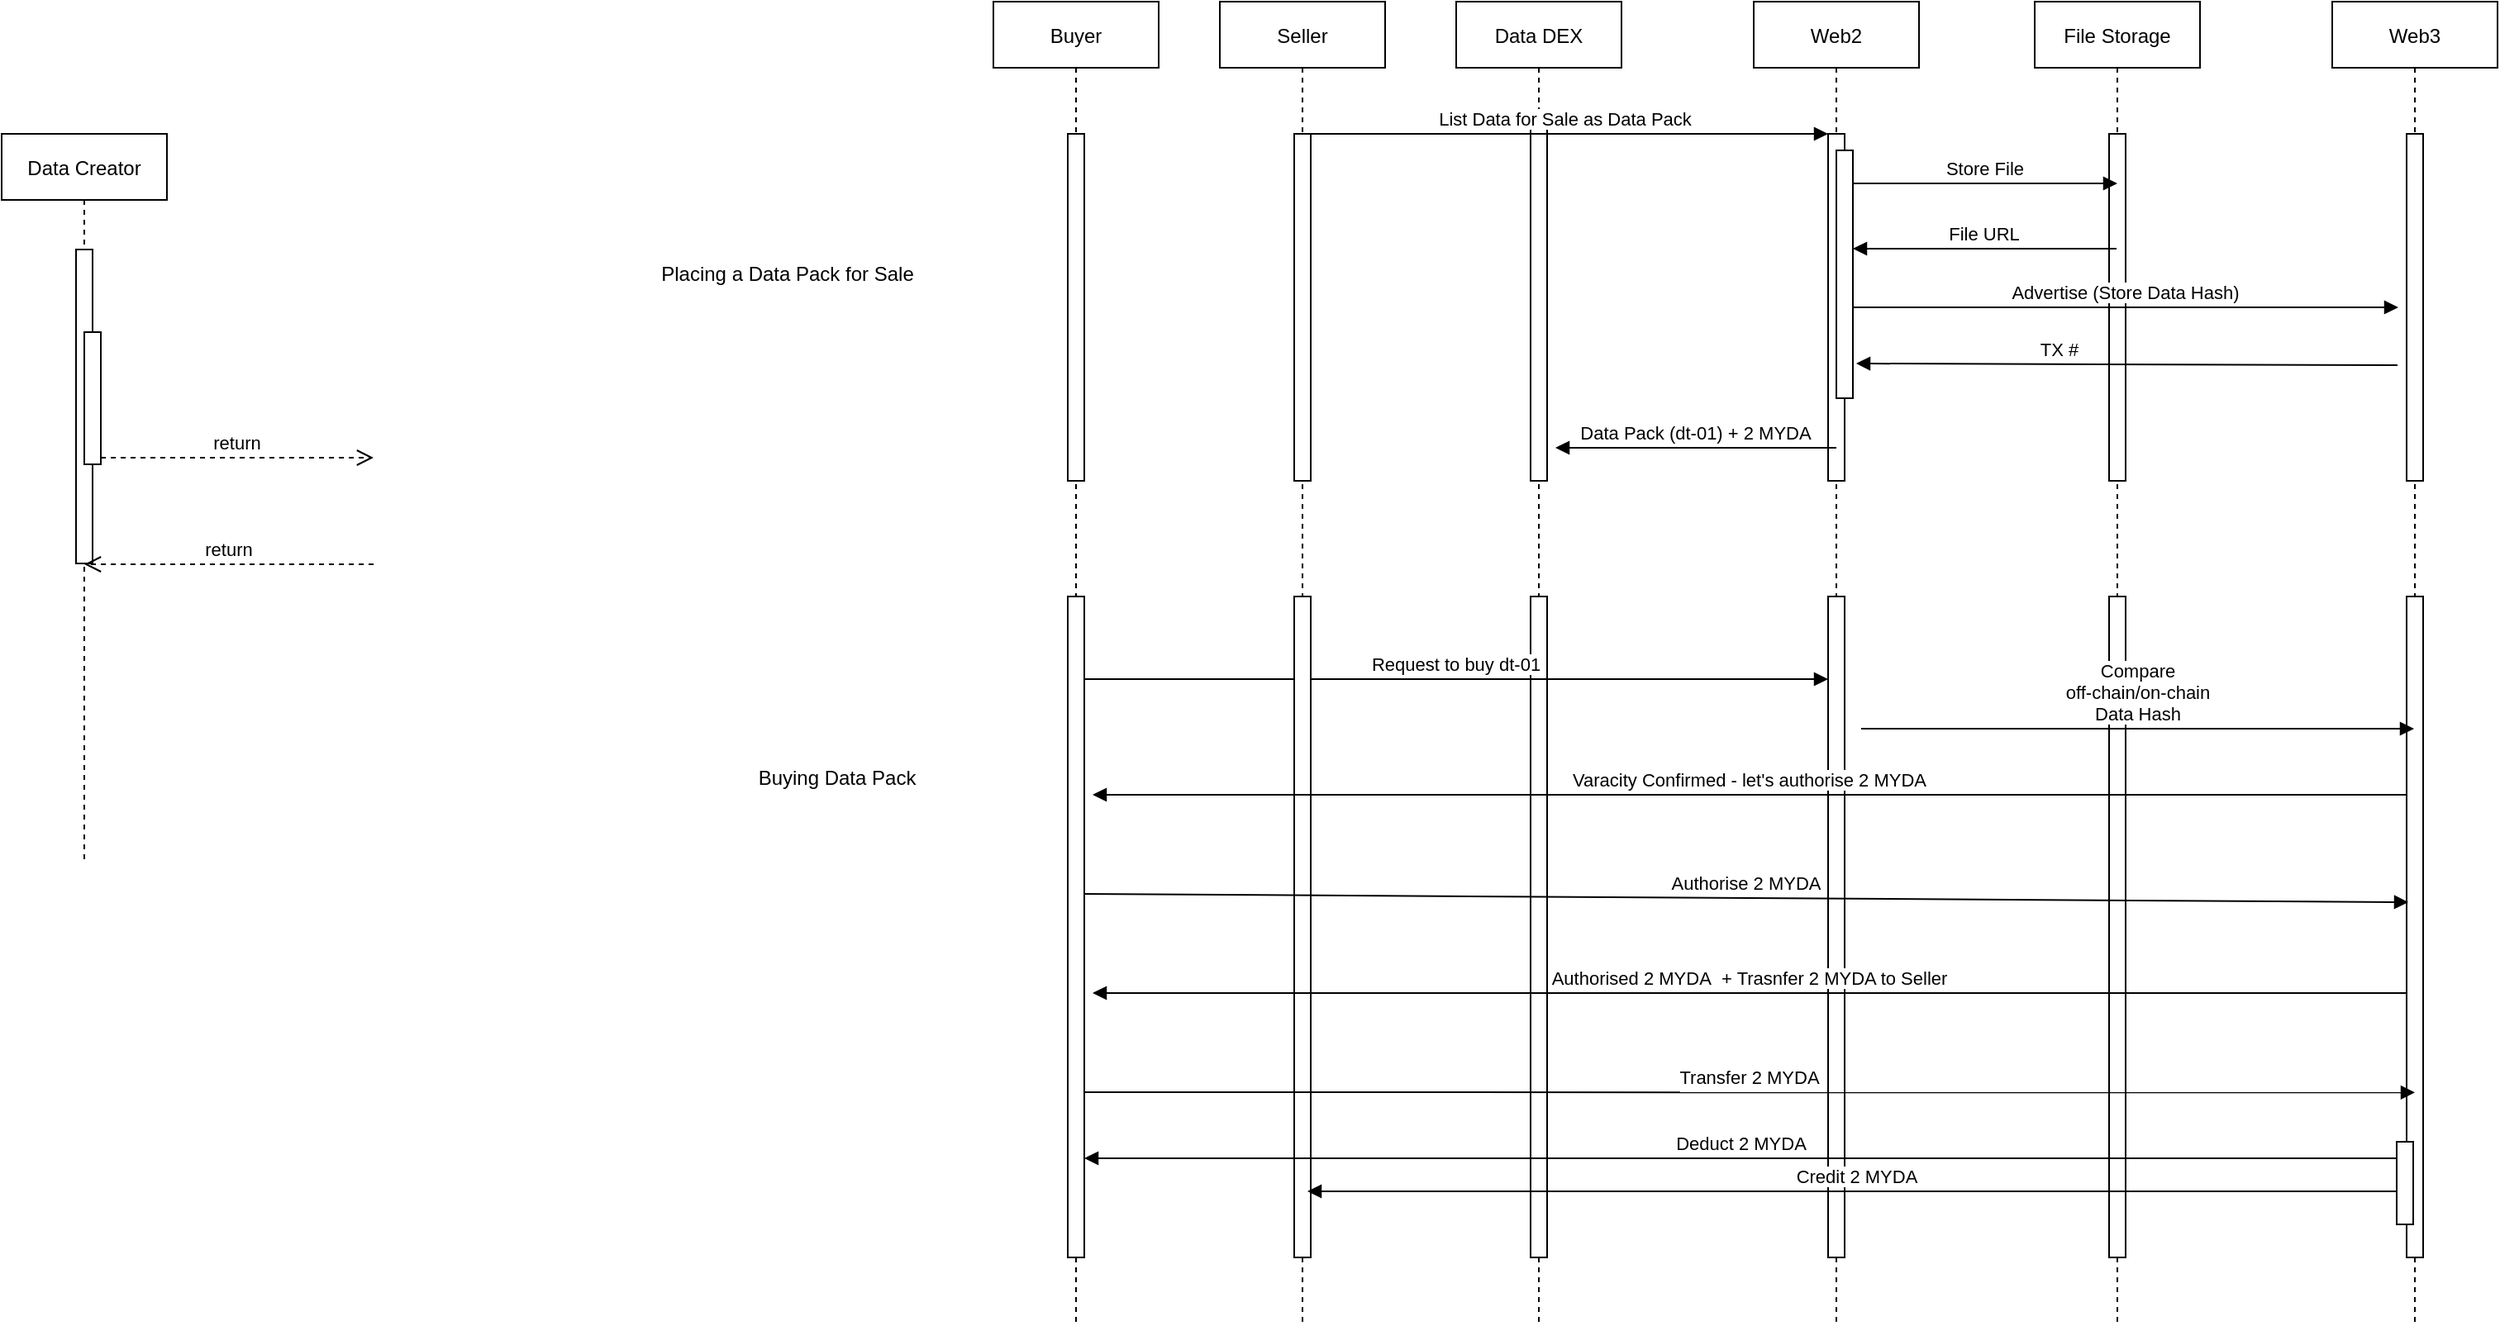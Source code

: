 <mxfile version="14.9.4" type="github">
  <diagram id="kgpKYQtTHZ0yAKxKKP6v" name="Page-1">
    <mxGraphModel dx="2276" dy="771" grid="1" gridSize="10" guides="1" tooltips="1" connect="1" arrows="1" fold="1" page="1" pageScale="1" pageWidth="850" pageHeight="1100" math="0" shadow="0">
      <root>
        <mxCell id="0" />
        <mxCell id="1" parent="0" />
        <mxCell id="3nuBFxr9cyL0pnOWT2aG-1" value="Data DEX" style="shape=umlLifeline;perimeter=lifelinePerimeter;container=1;collapsible=0;recursiveResize=0;rounded=0;shadow=0;strokeWidth=1;" parent="1" vertex="1">
          <mxGeometry x="120" y="80" width="100" height="800" as="geometry" />
        </mxCell>
        <mxCell id="3nuBFxr9cyL0pnOWT2aG-2" value="" style="points=[];perimeter=orthogonalPerimeter;rounded=0;shadow=0;strokeWidth=1;" parent="3nuBFxr9cyL0pnOWT2aG-1" vertex="1">
          <mxGeometry x="45" y="70" width="10" height="220" as="geometry" />
        </mxCell>
        <mxCell id="3nuBFxr9cyL0pnOWT2aG-5" value="Web2" style="shape=umlLifeline;perimeter=lifelinePerimeter;container=1;collapsible=0;recursiveResize=0;rounded=0;shadow=0;strokeWidth=1;" parent="1" vertex="1">
          <mxGeometry x="300" y="80" width="100" height="800" as="geometry" />
        </mxCell>
        <mxCell id="3nuBFxr9cyL0pnOWT2aG-6" value="" style="points=[];perimeter=orthogonalPerimeter;rounded=0;shadow=0;strokeWidth=1;" parent="3nuBFxr9cyL0pnOWT2aG-5" vertex="1">
          <mxGeometry x="45" y="80" width="10" height="210" as="geometry" />
        </mxCell>
        <mxCell id="3nuBFxr9cyL0pnOWT2aG-8" value="List Data for Sale as Data Pack" style="verticalAlign=bottom;endArrow=block;entryX=0;entryY=0;shadow=0;strokeWidth=1;" parent="1" source="1JZwEOz0w4YKWxdGUJ9g-25" target="3nuBFxr9cyL0pnOWT2aG-6" edge="1">
          <mxGeometry relative="1" as="geometry">
            <mxPoint x="275" y="160" as="sourcePoint" />
          </mxGeometry>
        </mxCell>
        <mxCell id="1JZwEOz0w4YKWxdGUJ9g-1" value="Web3" style="shape=umlLifeline;perimeter=lifelinePerimeter;container=1;collapsible=0;recursiveResize=0;rounded=0;shadow=0;strokeWidth=1;" vertex="1" parent="1">
          <mxGeometry x="650" y="80" width="100" height="800" as="geometry" />
        </mxCell>
        <mxCell id="1JZwEOz0w4YKWxdGUJ9g-2" value="" style="points=[];perimeter=orthogonalPerimeter;rounded=0;shadow=0;strokeWidth=1;" vertex="1" parent="1JZwEOz0w4YKWxdGUJ9g-1">
          <mxGeometry x="45" y="80" width="10" height="210" as="geometry" />
        </mxCell>
        <mxCell id="1JZwEOz0w4YKWxdGUJ9g-3" value="File Storage" style="shape=umlLifeline;perimeter=lifelinePerimeter;container=1;collapsible=0;recursiveResize=0;rounded=0;shadow=0;strokeWidth=1;" vertex="1" parent="1">
          <mxGeometry x="470" y="80" width="100" height="800" as="geometry" />
        </mxCell>
        <mxCell id="1JZwEOz0w4YKWxdGUJ9g-4" value="" style="points=[];perimeter=orthogonalPerimeter;rounded=0;shadow=0;strokeWidth=1;" vertex="1" parent="1JZwEOz0w4YKWxdGUJ9g-3">
          <mxGeometry x="45" y="80" width="10" height="210" as="geometry" />
        </mxCell>
        <mxCell id="1JZwEOz0w4YKWxdGUJ9g-5" value="Store File" style="verticalAlign=bottom;endArrow=block;shadow=0;strokeWidth=1;" edge="1" parent="1">
          <mxGeometry relative="1" as="geometry">
            <mxPoint x="360" y="190.0" as="sourcePoint" />
            <mxPoint x="520" y="190" as="targetPoint" />
          </mxGeometry>
        </mxCell>
        <mxCell id="1JZwEOz0w4YKWxdGUJ9g-6" value="File URL" style="verticalAlign=bottom;endArrow=block;entryX=1;entryY=0;shadow=0;strokeWidth=1;" edge="1" parent="1" source="1JZwEOz0w4YKWxdGUJ9g-3">
          <mxGeometry relative="1" as="geometry">
            <mxPoint x="500" y="230" as="sourcePoint" />
            <mxPoint x="360" y="229.5" as="targetPoint" />
          </mxGeometry>
        </mxCell>
        <mxCell id="1JZwEOz0w4YKWxdGUJ9g-7" value="" style="points=[];perimeter=orthogonalPerimeter;rounded=0;shadow=0;strokeWidth=1;" vertex="1" parent="1">
          <mxGeometry x="350" y="170" width="10" height="150" as="geometry" />
        </mxCell>
        <mxCell id="1JZwEOz0w4YKWxdGUJ9g-8" value="Advertise (Store Data Hash)" style="verticalAlign=bottom;endArrow=block;shadow=0;strokeWidth=1;" edge="1" parent="1">
          <mxGeometry relative="1" as="geometry">
            <mxPoint x="360" y="265.0" as="sourcePoint" />
            <mxPoint x="690" y="265" as="targetPoint" />
          </mxGeometry>
        </mxCell>
        <mxCell id="1JZwEOz0w4YKWxdGUJ9g-10" value="TX #" style="verticalAlign=bottom;endArrow=block;entryX=1.2;entryY=0.86;shadow=0;strokeWidth=1;entryDx=0;entryDy=0;entryPerimeter=0;" edge="1" parent="1" target="1JZwEOz0w4YKWxdGUJ9g-7">
          <mxGeometry x="0.248" relative="1" as="geometry">
            <mxPoint x="689.5" y="300" as="sourcePoint" />
            <mxPoint x="530" y="300" as="targetPoint" />
            <mxPoint as="offset" />
          </mxGeometry>
        </mxCell>
        <mxCell id="1JZwEOz0w4YKWxdGUJ9g-11" value="Data Creator" style="shape=umlLifeline;perimeter=lifelinePerimeter;container=1;collapsible=0;recursiveResize=0;rounded=0;shadow=0;strokeWidth=1;" vertex="1" parent="1">
          <mxGeometry x="-760" y="160" width="100" height="440" as="geometry" />
        </mxCell>
        <mxCell id="1JZwEOz0w4YKWxdGUJ9g-12" value="" style="points=[];perimeter=orthogonalPerimeter;rounded=0;shadow=0;strokeWidth=1;" vertex="1" parent="1JZwEOz0w4YKWxdGUJ9g-11">
          <mxGeometry x="45" y="70" width="10" height="190" as="geometry" />
        </mxCell>
        <mxCell id="1JZwEOz0w4YKWxdGUJ9g-13" value="" style="points=[];perimeter=orthogonalPerimeter;rounded=0;shadow=0;strokeWidth=1;" vertex="1" parent="1JZwEOz0w4YKWxdGUJ9g-11">
          <mxGeometry x="50" y="120" width="10" height="80" as="geometry" />
        </mxCell>
        <mxCell id="1JZwEOz0w4YKWxdGUJ9g-14" value="return" style="verticalAlign=bottom;endArrow=open;dashed=1;endSize=8;exitX=0;exitY=0.95;shadow=0;strokeWidth=1;" edge="1" parent="1" target="1JZwEOz0w4YKWxdGUJ9g-11">
          <mxGeometry relative="1" as="geometry">
            <mxPoint x="-605" y="316" as="targetPoint" />
            <mxPoint x="-535" y="420.5" as="sourcePoint" />
          </mxGeometry>
        </mxCell>
        <mxCell id="1JZwEOz0w4YKWxdGUJ9g-15" value="return" style="verticalAlign=bottom;endArrow=open;dashed=1;endSize=8;exitX=1;exitY=0.95;shadow=0;strokeWidth=1;" edge="1" parent="1" source="1JZwEOz0w4YKWxdGUJ9g-13">
          <mxGeometry relative="1" as="geometry">
            <mxPoint x="-535" y="356" as="targetPoint" />
          </mxGeometry>
        </mxCell>
        <mxCell id="1JZwEOz0w4YKWxdGUJ9g-16" value="Data Pack (dt-01) + 2 MYDA" style="verticalAlign=bottom;endArrow=block;shadow=0;strokeWidth=1;" edge="1" parent="1">
          <mxGeometry relative="1" as="geometry">
            <mxPoint x="350" y="350" as="sourcePoint" />
            <mxPoint x="180" y="350" as="targetPoint" />
          </mxGeometry>
        </mxCell>
        <mxCell id="1JZwEOz0w4YKWxdGUJ9g-17" value="Placing a Data Pack for Sale" style="text;html=1;align=center;verticalAlign=middle;resizable=0;points=[];autosize=1;strokeColor=none;" vertex="1" parent="1">
          <mxGeometry x="-370" y="235" width="170" height="20" as="geometry" />
        </mxCell>
        <mxCell id="1JZwEOz0w4YKWxdGUJ9g-18" value="Buying Data Pack" style="text;html=1;align=center;verticalAlign=middle;resizable=0;points=[];autosize=1;strokeColor=none;" vertex="1" parent="1">
          <mxGeometry x="-310" y="540" width="110" height="20" as="geometry" />
        </mxCell>
        <mxCell id="1JZwEOz0w4YKWxdGUJ9g-19" value="" style="points=[];perimeter=orthogonalPerimeter;rounded=0;shadow=0;strokeWidth=1;" vertex="1" parent="1">
          <mxGeometry x="345" y="440" width="10" height="400" as="geometry" />
        </mxCell>
        <mxCell id="1JZwEOz0w4YKWxdGUJ9g-21" value="" style="points=[];perimeter=orthogonalPerimeter;rounded=0;shadow=0;strokeWidth=1;" vertex="1" parent="1">
          <mxGeometry x="165" y="440" width="10" height="400" as="geometry" />
        </mxCell>
        <mxCell id="1JZwEOz0w4YKWxdGUJ9g-22" value="" style="points=[];perimeter=orthogonalPerimeter;rounded=0;shadow=0;strokeWidth=1;" vertex="1" parent="1">
          <mxGeometry x="515" y="440" width="10" height="400" as="geometry" />
        </mxCell>
        <mxCell id="1JZwEOz0w4YKWxdGUJ9g-23" value="" style="points=[];perimeter=orthogonalPerimeter;rounded=0;shadow=0;strokeWidth=1;" vertex="1" parent="1">
          <mxGeometry x="695" y="440" width="10" height="400" as="geometry" />
        </mxCell>
        <mxCell id="1JZwEOz0w4YKWxdGUJ9g-24" value="Request to buy dt-01" style="verticalAlign=bottom;endArrow=block;entryX=0;entryY=0;shadow=0;strokeWidth=1;" edge="1" parent="1" source="1JZwEOz0w4YKWxdGUJ9g-32">
          <mxGeometry relative="1" as="geometry">
            <mxPoint x="175" y="490.0" as="sourcePoint" />
            <mxPoint x="345" y="490.0" as="targetPoint" />
          </mxGeometry>
        </mxCell>
        <mxCell id="1JZwEOz0w4YKWxdGUJ9g-25" value="Seller" style="shape=umlLifeline;perimeter=lifelinePerimeter;container=1;collapsible=0;recursiveResize=0;rounded=0;shadow=0;strokeWidth=1;" vertex="1" parent="1">
          <mxGeometry x="-23" y="80" width="100" height="800" as="geometry" />
        </mxCell>
        <mxCell id="1JZwEOz0w4YKWxdGUJ9g-26" value="" style="points=[];perimeter=orthogonalPerimeter;rounded=0;shadow=0;strokeWidth=1;" vertex="1" parent="1JZwEOz0w4YKWxdGUJ9g-25">
          <mxGeometry x="45" y="80" width="10" height="210" as="geometry" />
        </mxCell>
        <mxCell id="1JZwEOz0w4YKWxdGUJ9g-27" value="" style="points=[];perimeter=orthogonalPerimeter;rounded=0;shadow=0;strokeWidth=1;" vertex="1" parent="1">
          <mxGeometry x="22" y="440" width="10" height="400" as="geometry" />
        </mxCell>
        <mxCell id="1JZwEOz0w4YKWxdGUJ9g-30" value="Buyer" style="shape=umlLifeline;perimeter=lifelinePerimeter;container=1;collapsible=0;recursiveResize=0;rounded=0;shadow=0;strokeWidth=1;" vertex="1" parent="1">
          <mxGeometry x="-160" y="80" width="100" height="800" as="geometry" />
        </mxCell>
        <mxCell id="1JZwEOz0w4YKWxdGUJ9g-31" value="" style="points=[];perimeter=orthogonalPerimeter;rounded=0;shadow=0;strokeWidth=1;" vertex="1" parent="1JZwEOz0w4YKWxdGUJ9g-30">
          <mxGeometry x="45" y="80" width="10" height="210" as="geometry" />
        </mxCell>
        <mxCell id="1JZwEOz0w4YKWxdGUJ9g-32" value="" style="points=[];perimeter=orthogonalPerimeter;rounded=0;shadow=0;strokeWidth=1;" vertex="1" parent="1">
          <mxGeometry x="-115" y="440" width="10" height="400" as="geometry" />
        </mxCell>
        <mxCell id="1JZwEOz0w4YKWxdGUJ9g-34" value="Compare &#xa;off-chain/on-chain &#xa;Data Hash" style="verticalAlign=bottom;endArrow=block;shadow=0;strokeWidth=1;" edge="1" parent="1" target="1JZwEOz0w4YKWxdGUJ9g-1">
          <mxGeometry relative="1" as="geometry">
            <mxPoint x="365" y="520.0" as="sourcePoint" />
            <mxPoint x="525" y="520" as="targetPoint" />
          </mxGeometry>
        </mxCell>
        <mxCell id="1JZwEOz0w4YKWxdGUJ9g-35" value="Varacity Confirmed - let&#39;s authorise 2 MYDA" style="verticalAlign=bottom;endArrow=block;shadow=0;strokeWidth=1;" edge="1" parent="1">
          <mxGeometry relative="1" as="geometry">
            <mxPoint x="695" y="560" as="sourcePoint" />
            <mxPoint x="-100" y="560" as="targetPoint" />
          </mxGeometry>
        </mxCell>
        <mxCell id="1JZwEOz0w4YKWxdGUJ9g-37" value="Authorise 2 MYDA" style="verticalAlign=bottom;endArrow=block;shadow=0;strokeWidth=1;" edge="1" parent="1">
          <mxGeometry relative="1" as="geometry">
            <mxPoint x="-105" y="620.0" as="sourcePoint" />
            <mxPoint x="696" y="625" as="targetPoint" />
          </mxGeometry>
        </mxCell>
        <mxCell id="1JZwEOz0w4YKWxdGUJ9g-38" value="Authorised 2 MYDA  + Trasnfer 2 MYDA to Seller" style="verticalAlign=bottom;endArrow=block;shadow=0;strokeWidth=1;" edge="1" parent="1">
          <mxGeometry relative="1" as="geometry">
            <mxPoint x="695" y="680" as="sourcePoint" />
            <mxPoint x="-100" y="680" as="targetPoint" />
          </mxGeometry>
        </mxCell>
        <mxCell id="1JZwEOz0w4YKWxdGUJ9g-39" value="Transfer 2 MYDA" style="verticalAlign=bottom;endArrow=block;shadow=0;strokeWidth=1;entryX=0.5;entryY=0.563;entryDx=0;entryDy=0;entryPerimeter=0;" edge="1" parent="1">
          <mxGeometry relative="1" as="geometry">
            <mxPoint x="-105" y="740.0" as="sourcePoint" />
            <mxPoint x="700" y="740.16" as="targetPoint" />
          </mxGeometry>
        </mxCell>
        <mxCell id="1JZwEOz0w4YKWxdGUJ9g-40" value="Deduct 2 MYDA" style="verticalAlign=bottom;endArrow=block;shadow=0;strokeWidth=1;" edge="1" parent="1">
          <mxGeometry relative="1" as="geometry">
            <mxPoint x="690" y="780" as="sourcePoint" />
            <mxPoint x="-105" y="780" as="targetPoint" />
          </mxGeometry>
        </mxCell>
        <mxCell id="1JZwEOz0w4YKWxdGUJ9g-41" value="Credit 2 MYDA" style="verticalAlign=bottom;endArrow=block;shadow=0;strokeWidth=1;" edge="1" parent="1">
          <mxGeometry relative="1" as="geometry">
            <mxPoint x="695" y="800" as="sourcePoint" />
            <mxPoint x="30" y="800" as="targetPoint" />
          </mxGeometry>
        </mxCell>
        <mxCell id="1JZwEOz0w4YKWxdGUJ9g-42" value="" style="points=[];perimeter=orthogonalPerimeter;rounded=0;shadow=0;strokeWidth=1;" vertex="1" parent="1">
          <mxGeometry x="689" y="770" width="10" height="50" as="geometry" />
        </mxCell>
      </root>
    </mxGraphModel>
  </diagram>
</mxfile>
